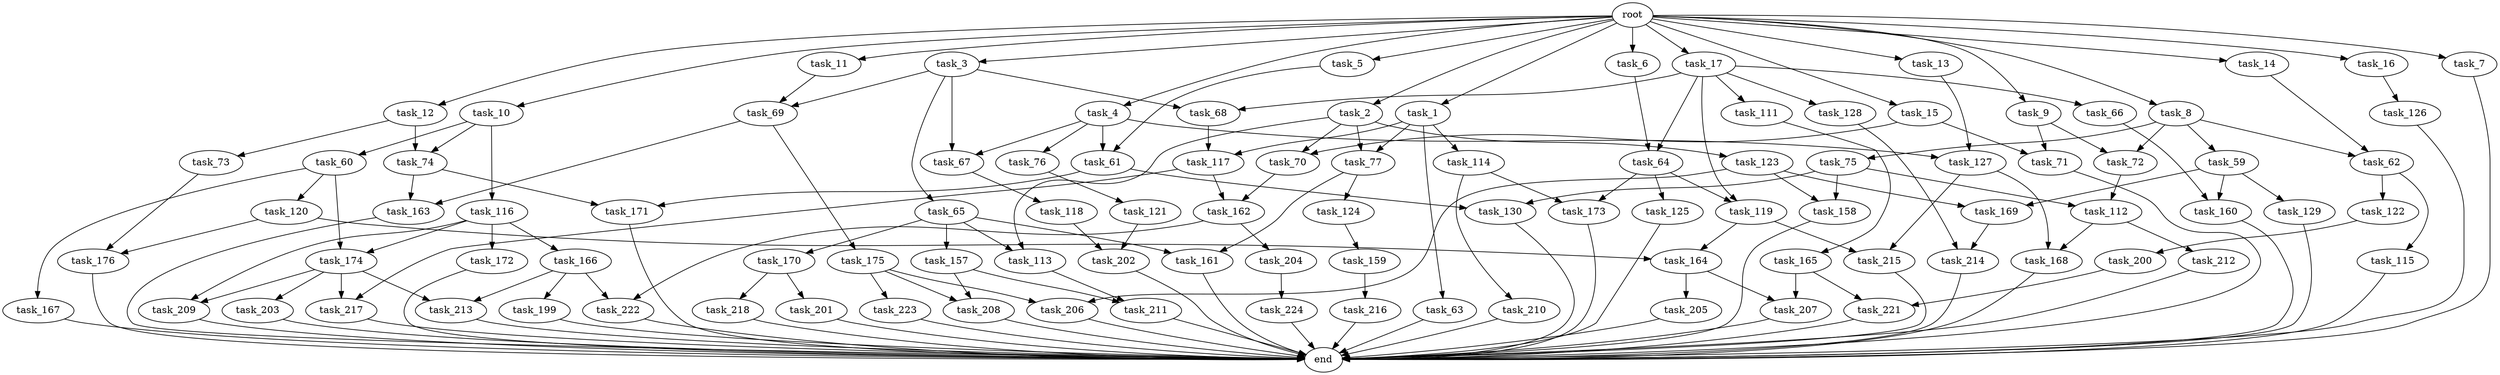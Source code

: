 digraph G {
  task_11 [size="2.048000"];
  task_175 [size="841813590.016000"];
  task_171 [size="1717986918.400000"];
  task_64 [size="687194767.360000"];
  task_17 [size="2.048000"];
  task_202 [size="1821066133.504000"];
  task_217 [size="1717986918.400000"];
  task_126 [size="1099511627.776000"];
  task_69 [size="704374636.544000"];
  task_174 [size="996432412.672000"];
  task_128 [size="68719476.736000"];
  task_209 [size="1460288880.640000"];
  task_199 [size="841813590.016000"];
  task_73 [size="618475290.624000"];
  task_59 [size="429496729.600000"];
  task_224 [size="68719476.736000"];
  task_7 [size="2.048000"];
  task_113 [size="2010044694.528000"];
  task_67 [size="1374389534.720000"];
  task_158 [size="2010044694.528000"];
  task_214 [size="223338299.392000"];
  task_157 [size="618475290.624000"];
  task_205 [size="618475290.624000"];
  task_216 [size="618475290.624000"];
  task_115 [size="618475290.624000"];
  task_116 [size="429496729.600000"];
  task_130 [size="2491081031.680000"];
  task_75 [size="429496729.600000"];
  task_176 [size="429496729.600000"];
  task_206 [size="1236950581.248000"];
  task_203 [size="618475290.624000"];
  task_63 [size="274877906.944000"];
  task_61 [size="2817498546.176000"];
  task_212 [size="429496729.600000"];
  task_119 [size="1168231104.512000"];
  task_204 [size="1099511627.776000"];
  task_72 [size="498216206.336000"];
  task_121 [size="429496729.600000"];
  task_124 [size="429496729.600000"];
  task_170 [size="618475290.624000"];
  task_3 [size="2.048000"];
  task_207 [size="687194767.360000"];
  task_14 [size="2.048000"];
  task_62 [size="858993459.200000"];
  task_125 [size="1099511627.776000"];
  task_223 [size="618475290.624000"];
  task_215 [size="498216206.336000"];
  task_117 [size="704374636.544000"];
  task_120 [size="154618822.656000"];
  task_9 [size="2.048000"];
  task_8 [size="2.048000"];
  end [size="0.000000"];
  root [size="0.000000"];
  task_129 [size="1391569403.904000"];
  task_161 [size="1047972020.224000"];
  task_218 [size="1099511627.776000"];
  task_165 [size="841813590.016000"];
  task_4 [size="2.048000"];
  task_70 [size="3109556322.304000"];
  task_65 [size="274877906.944000"];
  task_60 [size="429496729.600000"];
  task_13 [size="2.048000"];
  task_112 [size="2783138807.808000"];
  task_66 [size="68719476.736000"];
  task_210 [size="618475290.624000"];
  task_5 [size="2.048000"];
  task_169 [size="2010044694.528000"];
  task_168 [size="498216206.336000"];
  task_200 [size="274877906.944000"];
  task_6 [size="2.048000"];
  task_122 [size="618475290.624000"];
  task_172 [size="841813590.016000"];
  task_16 [size="2.048000"];
  task_201 [size="1099511627.776000"];
  task_127 [size="1941325217.792000"];
  task_213 [size="1460288880.640000"];
  task_15 [size="2.048000"];
  task_166 [size="841813590.016000"];
  task_10 [size="2.048000"];
  task_118 [size="618475290.624000"];
  task_211 [size="2817498546.176000"];
  task_74 [size="1047972020.224000"];
  task_173 [size="1717986918.400000"];
  task_221 [size="137438953.472000"];
  task_160 [size="1546188226.560000"];
  task_1 [size="2.048000"];
  task_208 [size="2336462209.024000"];
  task_222 [size="1941325217.792000"];
  task_159 [size="618475290.624000"];
  task_68 [size="343597383.680000"];
  task_2 [size="2.048000"];
  task_71 [size="1786706395.136000"];
  task_114 [size="274877906.944000"];
  task_12 [size="2.048000"];
  task_111 [size="68719476.736000"];
  task_167 [size="154618822.656000"];
  task_163 [size="1460288880.640000"];
  task_123 [size="1391569403.904000"];
  task_164 [size="584115552.256000"];
  task_162 [size="1941325217.792000"];
  task_77 [size="1666447310.848000"];
  task_76 [size="1099511627.776000"];

  task_11 -> task_69 [size="209715200.000000"];
  task_175 -> task_223 [size="301989888.000000"];
  task_175 -> task_206 [size="301989888.000000"];
  task_175 -> task_208 [size="301989888.000000"];
  task_171 -> end [size="1.000000"];
  task_64 -> task_119 [size="536870912.000000"];
  task_64 -> task_125 [size="536870912.000000"];
  task_64 -> task_173 [size="536870912.000000"];
  task_17 -> task_66 [size="33554432.000000"];
  task_17 -> task_128 [size="33554432.000000"];
  task_17 -> task_68 [size="33554432.000000"];
  task_17 -> task_119 [size="33554432.000000"];
  task_17 -> task_111 [size="33554432.000000"];
  task_17 -> task_64 [size="33554432.000000"];
  task_202 -> end [size="1.000000"];
  task_217 -> end [size="1.000000"];
  task_126 -> end [size="1.000000"];
  task_69 -> task_163 [size="411041792.000000"];
  task_69 -> task_175 [size="411041792.000000"];
  task_174 -> task_209 [size="301989888.000000"];
  task_174 -> task_203 [size="301989888.000000"];
  task_174 -> task_217 [size="301989888.000000"];
  task_174 -> task_213 [size="301989888.000000"];
  task_128 -> task_214 [size="33554432.000000"];
  task_209 -> end [size="1.000000"];
  task_199 -> end [size="1.000000"];
  task_73 -> task_176 [size="134217728.000000"];
  task_59 -> task_129 [size="679477248.000000"];
  task_59 -> task_160 [size="679477248.000000"];
  task_59 -> task_169 [size="679477248.000000"];
  task_224 -> end [size="1.000000"];
  task_7 -> end [size="1.000000"];
  task_113 -> task_211 [size="536870912.000000"];
  task_67 -> task_118 [size="301989888.000000"];
  task_158 -> end [size="1.000000"];
  task_214 -> end [size="1.000000"];
  task_157 -> task_208 [size="838860800.000000"];
  task_157 -> task_211 [size="838860800.000000"];
  task_205 -> end [size="1.000000"];
  task_216 -> end [size="1.000000"];
  task_115 -> end [size="1.000000"];
  task_116 -> task_209 [size="411041792.000000"];
  task_116 -> task_166 [size="411041792.000000"];
  task_116 -> task_174 [size="411041792.000000"];
  task_116 -> task_172 [size="411041792.000000"];
  task_130 -> end [size="1.000000"];
  task_75 -> task_130 [size="679477248.000000"];
  task_75 -> task_112 [size="679477248.000000"];
  task_75 -> task_158 [size="679477248.000000"];
  task_176 -> end [size="1.000000"];
  task_206 -> end [size="1.000000"];
  task_203 -> end [size="1.000000"];
  task_63 -> end [size="1.000000"];
  task_61 -> task_130 [size="536870912.000000"];
  task_61 -> task_171 [size="536870912.000000"];
  task_212 -> end [size="1.000000"];
  task_119 -> task_164 [size="209715200.000000"];
  task_119 -> task_215 [size="209715200.000000"];
  task_204 -> task_224 [size="33554432.000000"];
  task_72 -> task_112 [size="679477248.000000"];
  task_121 -> task_202 [size="209715200.000000"];
  task_124 -> task_159 [size="301989888.000000"];
  task_170 -> task_201 [size="536870912.000000"];
  task_170 -> task_218 [size="536870912.000000"];
  task_3 -> task_65 [size="134217728.000000"];
  task_3 -> task_68 [size="134217728.000000"];
  task_3 -> task_67 [size="134217728.000000"];
  task_3 -> task_69 [size="134217728.000000"];
  task_207 -> end [size="1.000000"];
  task_14 -> task_62 [size="209715200.000000"];
  task_62 -> task_122 [size="301989888.000000"];
  task_62 -> task_115 [size="301989888.000000"];
  task_125 -> end [size="1.000000"];
  task_223 -> end [size="1.000000"];
  task_215 -> end [size="1.000000"];
  task_117 -> task_162 [size="536870912.000000"];
  task_117 -> task_217 [size="536870912.000000"];
  task_120 -> task_164 [size="75497472.000000"];
  task_120 -> task_176 [size="75497472.000000"];
  task_9 -> task_72 [size="33554432.000000"];
  task_9 -> task_71 [size="33554432.000000"];
  task_8 -> task_59 [size="209715200.000000"];
  task_8 -> task_72 [size="209715200.000000"];
  task_8 -> task_62 [size="209715200.000000"];
  task_8 -> task_75 [size="209715200.000000"];
  root -> task_15 [size="1.000000"];
  root -> task_16 [size="1.000000"];
  root -> task_5 [size="1.000000"];
  root -> task_11 [size="1.000000"];
  root -> task_3 [size="1.000000"];
  root -> task_12 [size="1.000000"];
  root -> task_8 [size="1.000000"];
  root -> task_6 [size="1.000000"];
  root -> task_17 [size="1.000000"];
  root -> task_7 [size="1.000000"];
  root -> task_1 [size="1.000000"];
  root -> task_4 [size="1.000000"];
  root -> task_2 [size="1.000000"];
  root -> task_13 [size="1.000000"];
  root -> task_14 [size="1.000000"];
  root -> task_9 [size="1.000000"];
  root -> task_10 [size="1.000000"];
  task_129 -> end [size="1.000000"];
  task_161 -> end [size="1.000000"];
  task_218 -> end [size="1.000000"];
  task_165 -> task_207 [size="33554432.000000"];
  task_165 -> task_221 [size="33554432.000000"];
  task_4 -> task_61 [size="536870912.000000"];
  task_4 -> task_67 [size="536870912.000000"];
  task_4 -> task_76 [size="536870912.000000"];
  task_4 -> task_127 [size="536870912.000000"];
  task_70 -> task_162 [size="411041792.000000"];
  task_65 -> task_113 [size="301989888.000000"];
  task_65 -> task_161 [size="301989888.000000"];
  task_65 -> task_157 [size="301989888.000000"];
  task_65 -> task_170 [size="301989888.000000"];
  task_60 -> task_167 [size="75497472.000000"];
  task_60 -> task_174 [size="75497472.000000"];
  task_60 -> task_120 [size="75497472.000000"];
  task_13 -> task_127 [size="411041792.000000"];
  task_112 -> task_168 [size="209715200.000000"];
  task_112 -> task_212 [size="209715200.000000"];
  task_66 -> task_160 [size="75497472.000000"];
  task_210 -> end [size="1.000000"];
  task_5 -> task_61 [size="838860800.000000"];
  task_169 -> task_214 [size="75497472.000000"];
  task_168 -> end [size="1.000000"];
  task_200 -> task_221 [size="33554432.000000"];
  task_6 -> task_64 [size="301989888.000000"];
  task_122 -> task_200 [size="134217728.000000"];
  task_172 -> end [size="1.000000"];
  task_16 -> task_126 [size="536870912.000000"];
  task_201 -> end [size="1.000000"];
  task_127 -> task_215 [size="33554432.000000"];
  task_127 -> task_168 [size="33554432.000000"];
  task_213 -> end [size="1.000000"];
  task_15 -> task_70 [size="838860800.000000"];
  task_15 -> task_71 [size="838860800.000000"];
  task_166 -> task_222 [size="411041792.000000"];
  task_166 -> task_199 [size="411041792.000000"];
  task_166 -> task_213 [size="411041792.000000"];
  task_10 -> task_60 [size="209715200.000000"];
  task_10 -> task_116 [size="209715200.000000"];
  task_10 -> task_74 [size="209715200.000000"];
  task_118 -> task_202 [size="679477248.000000"];
  task_211 -> end [size="1.000000"];
  task_74 -> task_171 [size="301989888.000000"];
  task_74 -> task_163 [size="301989888.000000"];
  task_173 -> end [size="1.000000"];
  task_221 -> end [size="1.000000"];
  task_160 -> end [size="1.000000"];
  task_1 -> task_114 [size="134217728.000000"];
  task_1 -> task_77 [size="134217728.000000"];
  task_1 -> task_117 [size="134217728.000000"];
  task_1 -> task_63 [size="134217728.000000"];
  task_208 -> end [size="1.000000"];
  task_222 -> end [size="1.000000"];
  task_159 -> task_216 [size="301989888.000000"];
  task_68 -> task_117 [size="209715200.000000"];
  task_2 -> task_113 [size="679477248.000000"];
  task_2 -> task_77 [size="679477248.000000"];
  task_2 -> task_123 [size="679477248.000000"];
  task_2 -> task_70 [size="679477248.000000"];
  task_71 -> end [size="1.000000"];
  task_114 -> task_173 [size="301989888.000000"];
  task_114 -> task_210 [size="301989888.000000"];
  task_12 -> task_73 [size="301989888.000000"];
  task_12 -> task_74 [size="301989888.000000"];
  task_111 -> task_165 [size="411041792.000000"];
  task_167 -> end [size="1.000000"];
  task_163 -> end [size="1.000000"];
  task_123 -> task_169 [size="301989888.000000"];
  task_123 -> task_206 [size="301989888.000000"];
  task_123 -> task_158 [size="301989888.000000"];
  task_164 -> task_207 [size="301989888.000000"];
  task_164 -> task_205 [size="301989888.000000"];
  task_162 -> task_222 [size="536870912.000000"];
  task_162 -> task_204 [size="536870912.000000"];
  task_77 -> task_124 [size="209715200.000000"];
  task_77 -> task_161 [size="209715200.000000"];
  task_76 -> task_121 [size="209715200.000000"];
}
